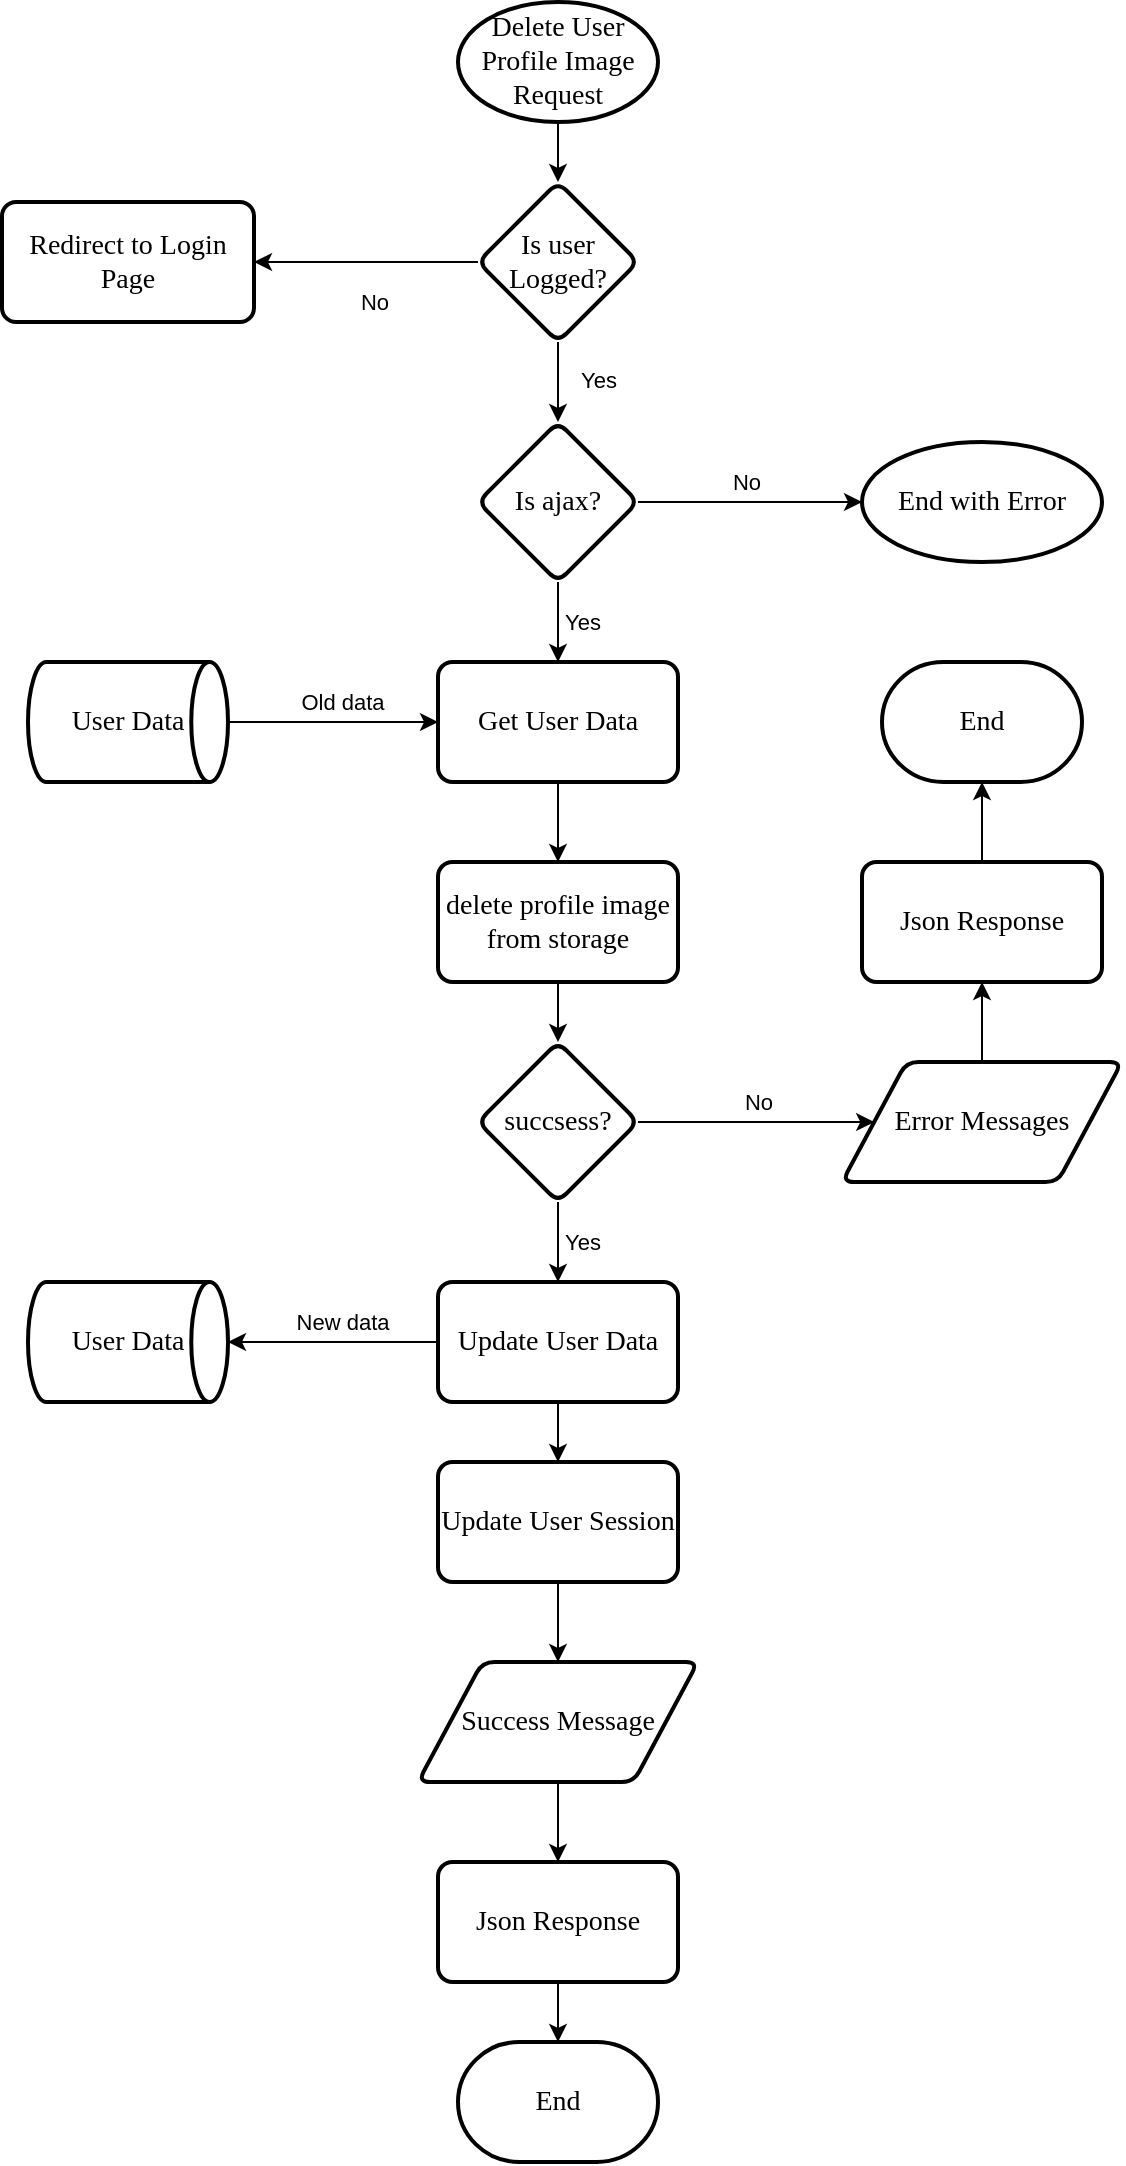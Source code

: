 <mxfile version="17.1.3" type="google"><diagram id="C5RBs43oDa-KdzZeNtuy" name="Page-1"><mxGraphModel grid="1" gridSize="10" guides="1" tooltips="1" connect="1" arrows="1" page="1" fold="1" pageScale="1" pageWidth="827" pageHeight="1169" math="0" shadow="0"><root><mxCell id="WIyWlLk6GJQsqaUBKTNV-0"/><mxCell id="WIyWlLk6GJQsqaUBKTNV-1" parent="WIyWlLk6GJQsqaUBKTNV-0"/><mxCell id="lV8cw0flvtYz1T7LWvcI-4" style="edgeStyle=orthogonalEdgeStyle;rounded=0;orthogonalLoop=1;jettySize=auto;html=1;" parent="WIyWlLk6GJQsqaUBKTNV-1" source="QMA3gvf6sLXdcExjiy3S-0" target="lV8cw0flvtYz1T7LWvcI-3" edge="1"><mxGeometry relative="1" as="geometry"/></mxCell><mxCell id="QMA3gvf6sLXdcExjiy3S-0" value="Delete User Profile Image Request" style="strokeWidth=2;html=1;shape=mxgraph.flowchart.start_1;whiteSpace=wrap;fontFamily=Times New Roman;fontSize=14;" parent="WIyWlLk6GJQsqaUBKTNV-1" vertex="1"><mxGeometry x="368" y="10" width="100" height="60" as="geometry"/></mxCell><mxCell id="lV8cw0flvtYz1T7LWvcI-34" value="" style="edgeStyle=elbowEdgeStyle;rounded=0;orthogonalLoop=1;jettySize=auto;html=1;" parent="WIyWlLk6GJQsqaUBKTNV-1" edge="1"><mxGeometry relative="1" as="geometry"><mxPoint x="418" y="1320" as="sourcePoint"/></mxGeometry></mxCell><mxCell id="QMA3gvf6sLXdcExjiy3S-39" value="End" style="strokeWidth=2;html=1;shape=mxgraph.flowchart.terminator;whiteSpace=wrap;fontFamily=Times New Roman;fontSize=14;" parent="WIyWlLk6GJQsqaUBKTNV-1" vertex="1"><mxGeometry x="368" y="1030" width="100" height="60" as="geometry"/></mxCell><mxCell id="lV8cw0flvtYz1T7LWvcI-6" value="No" style="edgeStyle=orthogonalEdgeStyle;rounded=0;orthogonalLoop=1;jettySize=auto;html=1;" parent="WIyWlLk6GJQsqaUBKTNV-1" source="lV8cw0flvtYz1T7LWvcI-3" target="lV8cw0flvtYz1T7LWvcI-5" edge="1"><mxGeometry x="-0.061" y="20" relative="1" as="geometry"><mxPoint as="offset"/></mxGeometry></mxCell><mxCell id="lV8cw0flvtYz1T7LWvcI-7" value="Yes" style="edgeStyle=orthogonalEdgeStyle;rounded=0;orthogonalLoop=1;jettySize=auto;html=1;" parent="WIyWlLk6GJQsqaUBKTNV-1" source="lV8cw0flvtYz1T7LWvcI-3" target="ebxcnhzdsOWxP9RuoGIz-0" edge="1"><mxGeometry x="-0.071" y="20" relative="1" as="geometry"><mxPoint x="418" y="220" as="targetPoint"/><mxPoint as="offset"/></mxGeometry></mxCell><mxCell id="lV8cw0flvtYz1T7LWvcI-3" value="Is user&lt;br&gt;Logged?" style="rhombus;whiteSpace=wrap;html=1;fontSize=14;fontFamily=Times New Roman;strokeWidth=2;rounded=1;arcSize=12;" parent="WIyWlLk6GJQsqaUBKTNV-1" vertex="1"><mxGeometry x="378" y="100" width="80" height="80" as="geometry"/></mxCell><mxCell id="lV8cw0flvtYz1T7LWvcI-5" value="Redirect to Login Page" style="rounded=1;whiteSpace=wrap;html=1;absoluteArcSize=1;arcSize=14;strokeWidth=2;fontFamily=Times New Roman;fontSize=14;" parent="WIyWlLk6GJQsqaUBKTNV-1" vertex="1"><mxGeometry x="140" y="110" width="126" height="60" as="geometry"/></mxCell><mxCell id="ebxcnhzdsOWxP9RuoGIz-3" value="Yes" style="edgeStyle=orthogonalEdgeStyle;rounded=0;orthogonalLoop=1;jettySize=auto;html=1;" parent="WIyWlLk6GJQsqaUBKTNV-1" source="ebxcnhzdsOWxP9RuoGIz-0" target="ebxcnhzdsOWxP9RuoGIz-2" edge="1"><mxGeometry y="12" relative="1" as="geometry"><mxPoint as="offset"/></mxGeometry></mxCell><mxCell id="ebxcnhzdsOWxP9RuoGIz-17" value="No" style="edgeStyle=orthogonalEdgeStyle;rounded=0;orthogonalLoop=1;jettySize=auto;html=1;" parent="WIyWlLk6GJQsqaUBKTNV-1" source="ebxcnhzdsOWxP9RuoGIz-0" target="ebxcnhzdsOWxP9RuoGIz-24" edge="1"><mxGeometry x="-0.046" y="10" relative="1" as="geometry"><mxPoint x="630" y="260" as="targetPoint"/><mxPoint as="offset"/></mxGeometry></mxCell><mxCell id="ebxcnhzdsOWxP9RuoGIz-0" value="Is ajax?" style="rhombus;whiteSpace=wrap;html=1;fontSize=14;fontFamily=Times New Roman;strokeWidth=2;rounded=1;arcSize=12;" parent="WIyWlLk6GJQsqaUBKTNV-1" vertex="1"><mxGeometry x="378" y="220" width="80" height="80" as="geometry"/></mxCell><mxCell id="ebxcnhzdsOWxP9RuoGIz-8" value="" style="edgeStyle=orthogonalEdgeStyle;rounded=0;orthogonalLoop=1;jettySize=auto;html=1;" parent="WIyWlLk6GJQsqaUBKTNV-1" source="ebxcnhzdsOWxP9RuoGIz-2" target="ebxcnhzdsOWxP9RuoGIz-7" edge="1"><mxGeometry relative="1" as="geometry"/></mxCell><mxCell id="ebxcnhzdsOWxP9RuoGIz-2" value="Get User Data" style="whiteSpace=wrap;html=1;fontSize=14;fontFamily=Times New Roman;strokeWidth=2;rounded=1;arcSize=12;" parent="WIyWlLk6GJQsqaUBKTNV-1" vertex="1"><mxGeometry x="358" y="340" width="120" height="60" as="geometry"/></mxCell><mxCell id="ebxcnhzdsOWxP9RuoGIz-6" value="Old data" style="edgeStyle=orthogonalEdgeStyle;rounded=0;orthogonalLoop=1;jettySize=auto;html=1;" parent="WIyWlLk6GJQsqaUBKTNV-1" source="ebxcnhzdsOWxP9RuoGIz-5" target="ebxcnhzdsOWxP9RuoGIz-2" edge="1"><mxGeometry x="0.086" y="10" relative="1" as="geometry"><mxPoint as="offset"/></mxGeometry></mxCell><mxCell id="ebxcnhzdsOWxP9RuoGIz-5" value="User Data" style="strokeWidth=2;html=1;shape=mxgraph.flowchart.direct_data;whiteSpace=wrap;fontFamily=Times New Roman;fontSize=14;" parent="WIyWlLk6GJQsqaUBKTNV-1" vertex="1"><mxGeometry x="153" y="340" width="100" height="60" as="geometry"/></mxCell><mxCell id="ebxcnhzdsOWxP9RuoGIz-10" value="" style="edgeStyle=orthogonalEdgeStyle;rounded=0;orthogonalLoop=1;jettySize=auto;html=1;" parent="WIyWlLk6GJQsqaUBKTNV-1" source="ebxcnhzdsOWxP9RuoGIz-7" target="ebxcnhzdsOWxP9RuoGIz-9" edge="1"><mxGeometry relative="1" as="geometry"/></mxCell><mxCell id="ebxcnhzdsOWxP9RuoGIz-7" value="delete profile image from storage" style="whiteSpace=wrap;html=1;fontSize=14;fontFamily=Times New Roman;strokeWidth=2;rounded=1;arcSize=12;" parent="WIyWlLk6GJQsqaUBKTNV-1" vertex="1"><mxGeometry x="358" y="440" width="120" height="60" as="geometry"/></mxCell><mxCell id="ebxcnhzdsOWxP9RuoGIz-19" value="Yes" style="edgeStyle=orthogonalEdgeStyle;rounded=0;orthogonalLoop=1;jettySize=auto;html=1;" parent="WIyWlLk6GJQsqaUBKTNV-1" source="ebxcnhzdsOWxP9RuoGIz-9" target="ebxcnhzdsOWxP9RuoGIz-18" edge="1"><mxGeometry y="12" relative="1" as="geometry"><mxPoint as="offset"/></mxGeometry></mxCell><mxCell id="ebxcnhzdsOWxP9RuoGIz-23" value="No" style="edgeStyle=orthogonalEdgeStyle;rounded=0;orthogonalLoop=1;jettySize=auto;html=1;" parent="WIyWlLk6GJQsqaUBKTNV-1" source="ebxcnhzdsOWxP9RuoGIz-9" target="ebxcnhzdsOWxP9RuoGIz-25" edge="1"><mxGeometry x="0.012" y="10" relative="1" as="geometry"><mxPoint x="620" y="570" as="targetPoint"/><mxPoint as="offset"/></mxGeometry></mxCell><mxCell id="ebxcnhzdsOWxP9RuoGIz-9" value="succsess?" style="rhombus;whiteSpace=wrap;html=1;fontSize=14;fontFamily=Times New Roman;strokeWidth=2;rounded=1;arcSize=12;" parent="WIyWlLk6GJQsqaUBKTNV-1" vertex="1"><mxGeometry x="378" y="530" width="80" height="80" as="geometry"/></mxCell><mxCell id="ebxcnhzdsOWxP9RuoGIz-21" value="New data" style="edgeStyle=orthogonalEdgeStyle;rounded=0;orthogonalLoop=1;jettySize=auto;html=1;" parent="WIyWlLk6GJQsqaUBKTNV-1" source="ebxcnhzdsOWxP9RuoGIz-18" target="ebxcnhzdsOWxP9RuoGIz-20" edge="1"><mxGeometry x="-0.086" y="-10" relative="1" as="geometry"><mxPoint as="offset"/></mxGeometry></mxCell><mxCell id="ebxcnhzdsOWxP9RuoGIz-29" value="" style="edgeStyle=orthogonalEdgeStyle;rounded=0;orthogonalLoop=1;jettySize=auto;html=1;" parent="WIyWlLk6GJQsqaUBKTNV-1" source="ebxcnhzdsOWxP9RuoGIz-18" target="ebxcnhzdsOWxP9RuoGIz-28" edge="1"><mxGeometry relative="1" as="geometry"/></mxCell><mxCell id="ebxcnhzdsOWxP9RuoGIz-18" value="Update User Data" style="whiteSpace=wrap;html=1;fontSize=14;fontFamily=Times New Roman;strokeWidth=2;rounded=1;arcSize=12;" parent="WIyWlLk6GJQsqaUBKTNV-1" vertex="1"><mxGeometry x="358" y="650" width="120" height="60" as="geometry"/></mxCell><mxCell id="ebxcnhzdsOWxP9RuoGIz-20" value="User Data" style="strokeWidth=2;html=1;shape=mxgraph.flowchart.direct_data;whiteSpace=wrap;fontFamily=Times New Roman;fontSize=14;" parent="WIyWlLk6GJQsqaUBKTNV-1" vertex="1"><mxGeometry x="153" y="650" width="100" height="60" as="geometry"/></mxCell><mxCell id="ebxcnhzdsOWxP9RuoGIz-24" value="End with Error" style="ellipse;whiteSpace=wrap;html=1;fontSize=14;fontFamily=Times New Roman;strokeWidth=2;rounded=1;arcSize=12;" parent="WIyWlLk6GJQsqaUBKTNV-1" vertex="1"><mxGeometry x="570" y="230" width="120" height="60" as="geometry"/></mxCell><mxCell id="ebxcnhzdsOWxP9RuoGIz-27" value="" style="edgeStyle=orthogonalEdgeStyle;rounded=0;orthogonalLoop=1;jettySize=auto;html=1;" parent="WIyWlLk6GJQsqaUBKTNV-1" source="ebxcnhzdsOWxP9RuoGIz-25" target="ebxcnhzdsOWxP9RuoGIz-26" edge="1"><mxGeometry relative="1" as="geometry"/></mxCell><mxCell id="ebxcnhzdsOWxP9RuoGIz-25" value="Error Messages" style="shape=parallelogram;html=1;strokeWidth=2;perimeter=parallelogramPerimeter;whiteSpace=wrap;rounded=1;arcSize=12;size=0.23;fontFamily=Times New Roman;fontSize=14;" parent="WIyWlLk6GJQsqaUBKTNV-1" vertex="1"><mxGeometry x="560" y="540" width="140" height="60" as="geometry"/></mxCell><mxCell id="ebxcnhzdsOWxP9RuoGIz-36" style="edgeStyle=orthogonalEdgeStyle;rounded=0;orthogonalLoop=1;jettySize=auto;html=1;" parent="WIyWlLk6GJQsqaUBKTNV-1" source="ebxcnhzdsOWxP9RuoGIz-26" target="ebxcnhzdsOWxP9RuoGIz-35" edge="1"><mxGeometry relative="1" as="geometry"/></mxCell><mxCell id="ebxcnhzdsOWxP9RuoGIz-26" value="Json Response" style="whiteSpace=wrap;html=1;fontSize=14;fontFamily=Times New Roman;strokeWidth=2;rounded=1;arcSize=12;" parent="WIyWlLk6GJQsqaUBKTNV-1" vertex="1"><mxGeometry x="570" y="440" width="120" height="60" as="geometry"/></mxCell><mxCell id="ebxcnhzdsOWxP9RuoGIz-31" style="edgeStyle=orthogonalEdgeStyle;rounded=0;orthogonalLoop=1;jettySize=auto;html=1;" parent="WIyWlLk6GJQsqaUBKTNV-1" source="ebxcnhzdsOWxP9RuoGIz-28" target="ebxcnhzdsOWxP9RuoGIz-30" edge="1"><mxGeometry relative="1" as="geometry"/></mxCell><mxCell id="ebxcnhzdsOWxP9RuoGIz-28" value="Update User Session" style="whiteSpace=wrap;html=1;fontSize=14;fontFamily=Times New Roman;strokeWidth=2;rounded=1;arcSize=12;" parent="WIyWlLk6GJQsqaUBKTNV-1" vertex="1"><mxGeometry x="358" y="740" width="120" height="60" as="geometry"/></mxCell><mxCell id="ebxcnhzdsOWxP9RuoGIz-33" style="edgeStyle=orthogonalEdgeStyle;rounded=0;orthogonalLoop=1;jettySize=auto;html=1;" parent="WIyWlLk6GJQsqaUBKTNV-1" source="ebxcnhzdsOWxP9RuoGIz-30" target="ebxcnhzdsOWxP9RuoGIz-32" edge="1"><mxGeometry relative="1" as="geometry"/></mxCell><mxCell id="ebxcnhzdsOWxP9RuoGIz-30" value="Success Message" style="shape=parallelogram;html=1;strokeWidth=2;perimeter=parallelogramPerimeter;whiteSpace=wrap;rounded=1;arcSize=12;size=0.23;fontFamily=Times New Roman;fontSize=14;" parent="WIyWlLk6GJQsqaUBKTNV-1" vertex="1"><mxGeometry x="348" y="840" width="140" height="60" as="geometry"/></mxCell><mxCell id="ebxcnhzdsOWxP9RuoGIz-34" style="edgeStyle=orthogonalEdgeStyle;rounded=0;orthogonalLoop=1;jettySize=auto;html=1;" parent="WIyWlLk6GJQsqaUBKTNV-1" source="ebxcnhzdsOWxP9RuoGIz-32" target="QMA3gvf6sLXdcExjiy3S-39" edge="1"><mxGeometry relative="1" as="geometry"/></mxCell><mxCell id="ebxcnhzdsOWxP9RuoGIz-32" value="Json Response" style="whiteSpace=wrap;html=1;fontSize=14;fontFamily=Times New Roman;strokeWidth=2;rounded=1;arcSize=12;" parent="WIyWlLk6GJQsqaUBKTNV-1" vertex="1"><mxGeometry x="358" y="940" width="120" height="60" as="geometry"/></mxCell><mxCell id="ebxcnhzdsOWxP9RuoGIz-35" value="End" style="strokeWidth=2;html=1;shape=mxgraph.flowchart.terminator;whiteSpace=wrap;fontFamily=Times New Roman;fontSize=14;" parent="WIyWlLk6GJQsqaUBKTNV-1" vertex="1"><mxGeometry x="580" y="340" width="100" height="60" as="geometry"/></mxCell></root></mxGraphModel></diagram></mxfile>
